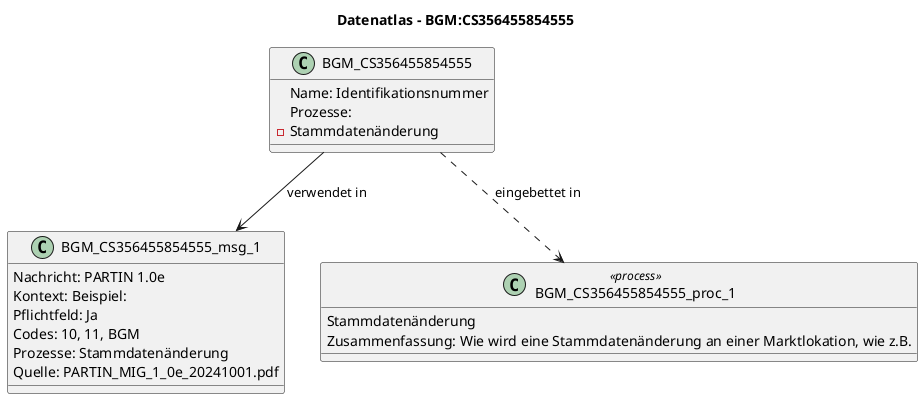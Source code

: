 @startuml
title Datenatlas – BGM:CS356455854555
class BGM_CS356455854555 {
  Name: Identifikationsnummer
  Prozesse:
    - Stammdatenänderung
}
class BGM_CS356455854555_msg_1 {
  Nachricht: PARTIN 1.0e
  Kontext: Beispiel:
  Pflichtfeld: Ja
  Codes: 10, 11, BGM
  Prozesse: Stammdatenänderung
  Quelle: PARTIN_MIG_1_0e_20241001.pdf
}
BGM_CS356455854555 --> BGM_CS356455854555_msg_1 : verwendet in
class BGM_CS356455854555_proc_1 <<process>> {
  Stammdatenänderung
  Zusammenfassung: Wie wird eine Stammdatenänderung an einer Marktlokation, wie z.B.
}
BGM_CS356455854555 ..> BGM_CS356455854555_proc_1 : eingebettet in
@enduml